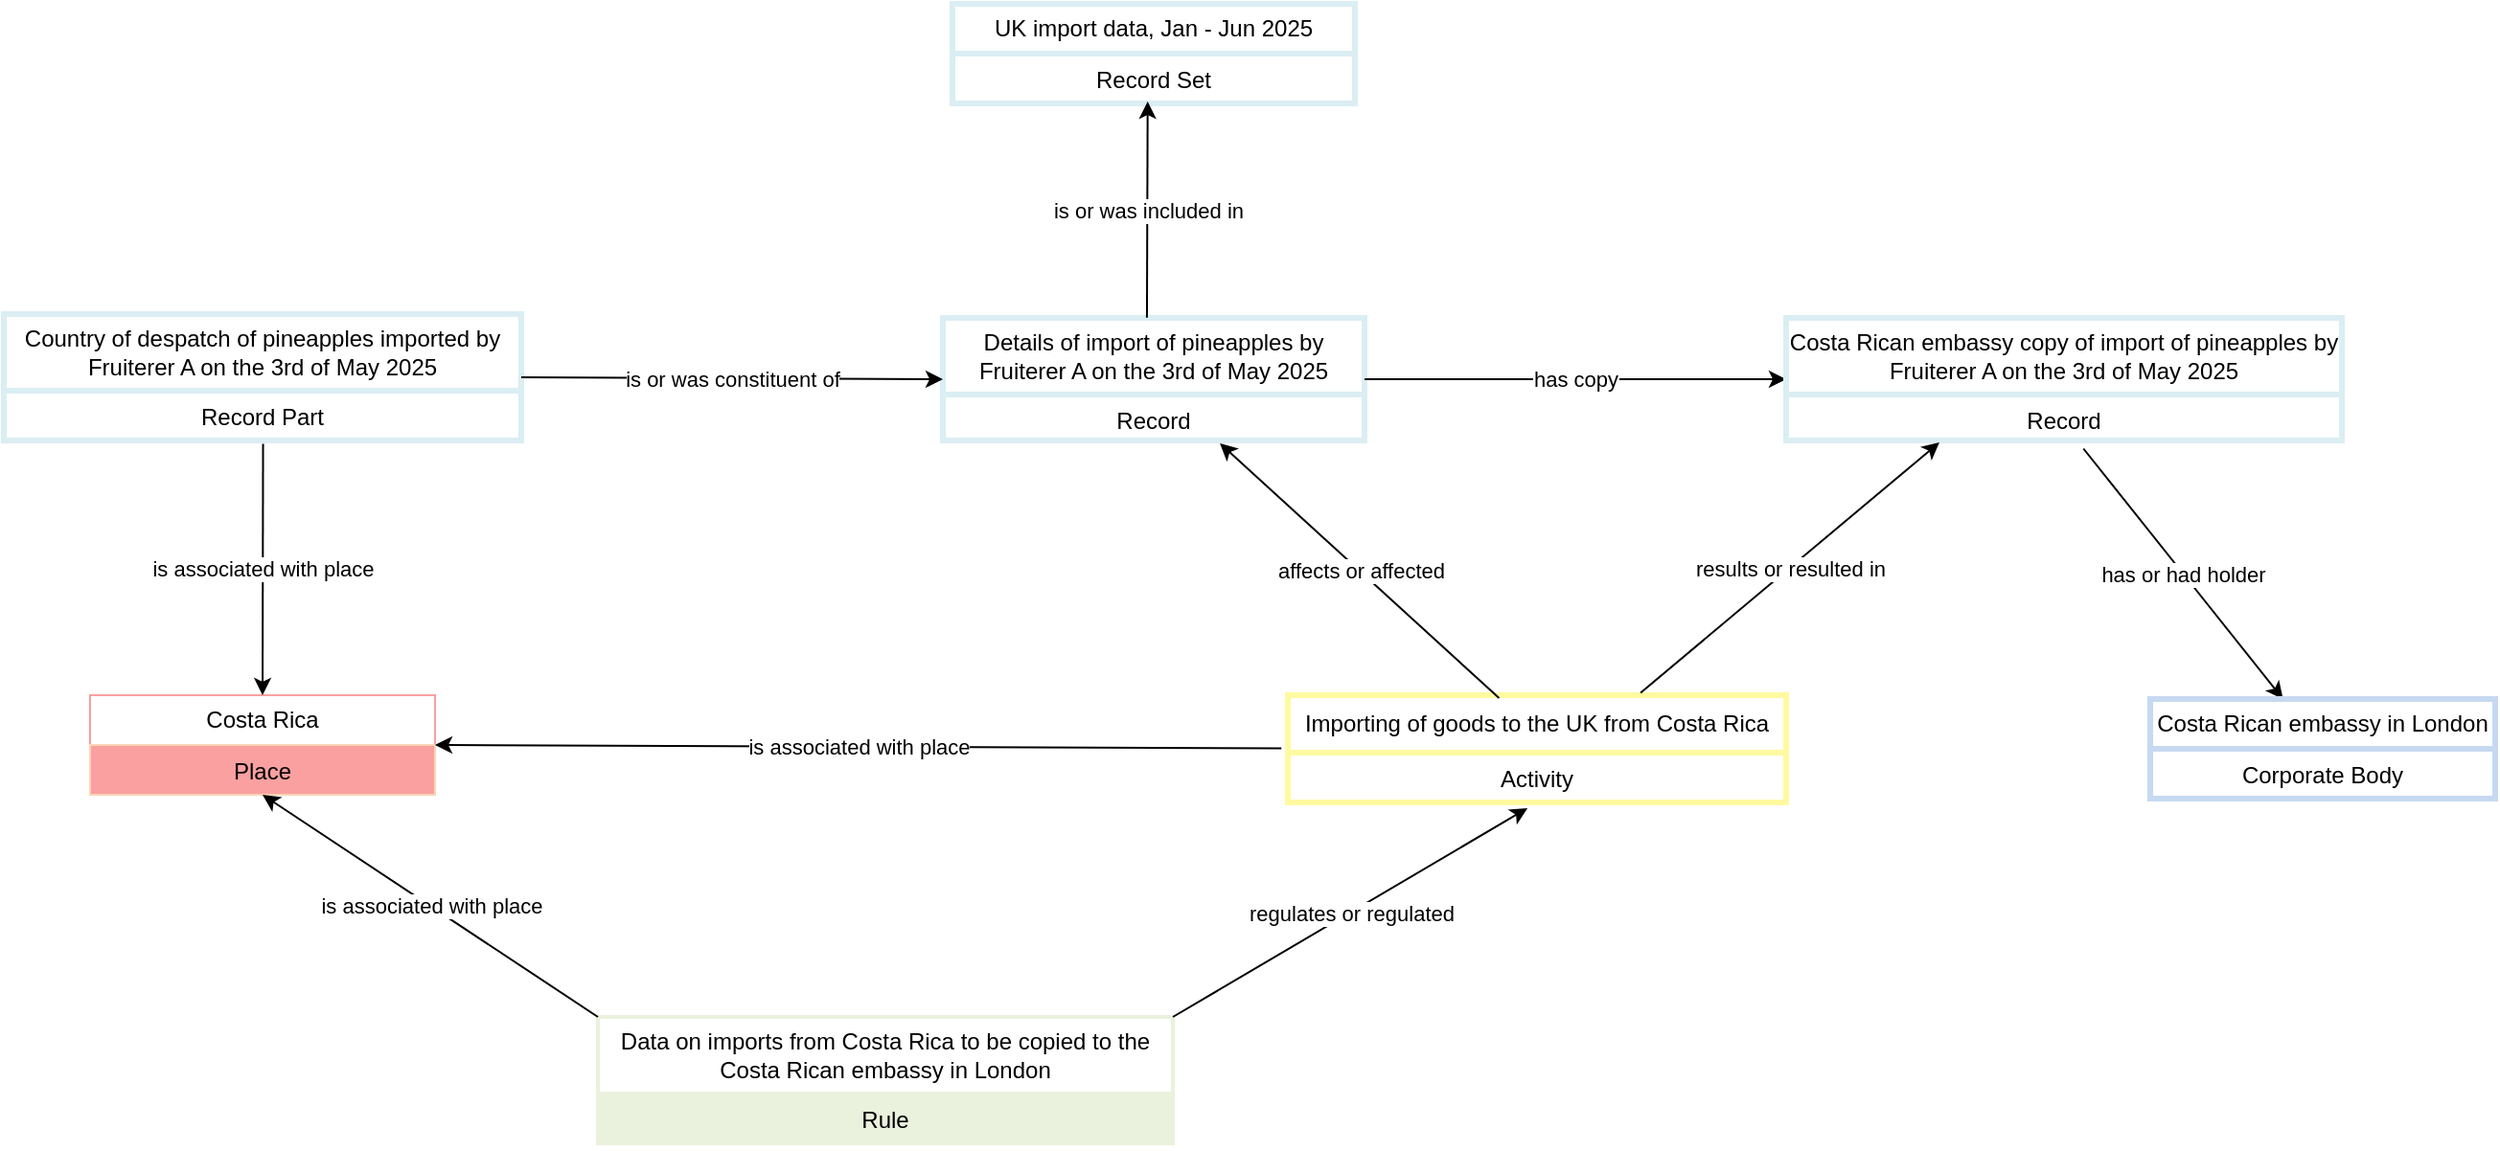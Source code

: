 <mxfile version="28.2.7">
  <diagram name="Page-1" id="gD_oswIPVhmendxxoWTu">
    <mxGraphModel dx="1167" dy="596" grid="1" gridSize="10" guides="1" tooltips="1" connect="1" arrows="1" fold="1" page="1" pageScale="1" pageWidth="4681" pageHeight="3300" math="0" shadow="0">
      <root>
        <mxCell id="0" />
        <mxCell id="1" parent="0" />
        <mxCell id="1KNnokjcpxOvImdohz6O-1" value="UK import data, Jan - Jun 2025" style="swimlane;fontStyle=0;childLayout=stackLayout;horizontal=1;startSize=26;strokeColor=#DAEEF3;strokeWidth=3;fillColor=none;horizontalStack=0;resizeParent=1;resizeParentMax=0;resizeLast=0;collapsible=1;marginBottom=0;whiteSpace=wrap;html=1;" parent="1" vertex="1">
          <mxGeometry x="885" y="11" width="210" height="52" as="geometry" />
        </mxCell>
        <mxCell id="1KNnokjcpxOvImdohz6O-7" value="Record Set" style="text;strokeColor=#DAEEF3;strokeWidth=3;fillColor=none;align=center;verticalAlign=top;spacingLeft=4;spacingRight=4;overflow=hidden;rotatable=0;points=[[0,0.5],[1,0.5]];portConstraint=eastwest;whiteSpace=wrap;html=1;" parent="1KNnokjcpxOvImdohz6O-1" vertex="1">
          <mxGeometry y="26" width="210" height="26" as="geometry" />
        </mxCell>
        <mxCell id="z_VkaY4JEPrvHYw7quxx-1" value="Details of import of pineapples by Fruiterer A on the 3rd of May 2025" style="swimlane;fontStyle=0;childLayout=stackLayout;horizontal=1;startSize=40;strokeColor=#DAEEF3;strokeWidth=3;fillColor=none;horizontalStack=0;resizeParent=1;resizeParentMax=0;resizeLast=0;collapsible=1;marginBottom=0;whiteSpace=wrap;html=1;" parent="1" vertex="1">
          <mxGeometry x="880" y="175" width="220" height="64" as="geometry" />
        </mxCell>
        <mxCell id="z_VkaY4JEPrvHYw7quxx-2" value="Record" style="text;strokeColor=#DAEEF3;strokeWidth=3;fillColor=none;align=center;verticalAlign=top;spacingLeft=4;spacingRight=4;overflow=hidden;rotatable=0;points=[[0,0.5],[1,0.5]];portConstraint=eastwest;whiteSpace=wrap;html=1;" parent="z_VkaY4JEPrvHYw7quxx-1" vertex="1">
          <mxGeometry y="40" width="220" height="24" as="geometry" />
        </mxCell>
        <mxCell id="2DeLvdhZdxa3scJvV6O--1" value="" style="endArrow=classic;html=1;rounded=0;entryX=0.485;entryY=0.963;entryDx=0;entryDy=0;entryPerimeter=0;exitX=0.484;exitY=-0.002;exitDx=0;exitDy=0;exitPerimeter=0;" parent="1" source="z_VkaY4JEPrvHYw7quxx-1" target="1KNnokjcpxOvImdohz6O-7" edge="1">
          <mxGeometry relative="1" as="geometry">
            <mxPoint x="998" y="171" as="sourcePoint" />
            <mxPoint x="651" y="213" as="targetPoint" />
          </mxGeometry>
        </mxCell>
        <mxCell id="2DeLvdhZdxa3scJvV6O--2" value="is or was included in" style="edgeLabel;resizable=0;html=1;;align=center;verticalAlign=middle;" parent="2DeLvdhZdxa3scJvV6O--1" connectable="0" vertex="1">
          <mxGeometry relative="1" as="geometry" />
        </mxCell>
        <mxCell id="3OjV7-LwKeenVDGuTnR--3" value="Country of despatch of pineapples imported by Fruiterer A on the 3rd of May 2025" style="swimlane;fontStyle=0;childLayout=stackLayout;horizontal=1;startSize=40;strokeColor=#DAEEF3;strokeWidth=3;fillColor=none;horizontalStack=0;resizeParent=1;resizeParentMax=0;resizeLast=0;collapsible=1;marginBottom=0;whiteSpace=wrap;html=1;" parent="1" vertex="1">
          <mxGeometry x="390" y="173" width="270" height="66" as="geometry" />
        </mxCell>
        <mxCell id="3OjV7-LwKeenVDGuTnR--4" value="Record Part" style="text;strokeColor=#DAEEF3;strokeWidth=3;fillColor=none;align=center;verticalAlign=top;spacingLeft=4;spacingRight=4;overflow=hidden;rotatable=0;points=[[0,0.5],[1,0.5]];portConstraint=eastwest;whiteSpace=wrap;html=1;" parent="3OjV7-LwKeenVDGuTnR--3" vertex="1">
          <mxGeometry y="40" width="270" height="26" as="geometry" />
        </mxCell>
        <mxCell id="3OjV7-LwKeenVDGuTnR--6" value="Costa Rica" style="swimlane;fontStyle=0;childLayout=stackLayout;horizontal=1;startSize=26;strokeColor=#FAA0A0;fillColor=none;horizontalStack=0;resizeParent=1;resizeParentMax=0;resizeLast=0;collapsible=1;marginBottom=0;whiteSpace=wrap;html=1;" parent="1" vertex="1">
          <mxGeometry x="435" y="372" width="180" height="52" as="geometry" />
        </mxCell>
        <mxCell id="3OjV7-LwKeenVDGuTnR--7" value="Place" style="text;strokeColor=#FBD5B5;fillColor=#FAA0A0;align=center;verticalAlign=top;spacingLeft=4;spacingRight=4;overflow=hidden;rotatable=0;points=[[0,0.5],[1,0.5]];portConstraint=eastwest;whiteSpace=wrap;html=1;" parent="3OjV7-LwKeenVDGuTnR--6" vertex="1">
          <mxGeometry y="26" width="180" height="26" as="geometry" />
        </mxCell>
        <mxCell id="3OjV7-LwKeenVDGuTnR--9" value="" style="endArrow=classic;html=1;rounded=0;exitX=1;exitY=0.5;exitDx=0;exitDy=0;entryX=0;entryY=0.5;entryDx=0;entryDy=0;" parent="1" source="3OjV7-LwKeenVDGuTnR--3" target="z_VkaY4JEPrvHYw7quxx-1" edge="1">
          <mxGeometry relative="1" as="geometry">
            <mxPoint x="1132" y="400" as="sourcePoint" />
            <mxPoint x="1020" y="210" as="targetPoint" />
          </mxGeometry>
        </mxCell>
        <mxCell id="3OjV7-LwKeenVDGuTnR--10" value="is or was constituent of" style="edgeLabel;resizable=0;html=1;;align=center;verticalAlign=middle;" parent="3OjV7-LwKeenVDGuTnR--9" connectable="0" vertex="1">
          <mxGeometry relative="1" as="geometry" />
        </mxCell>
        <mxCell id="YwInSzJZS02sovpQlkrH-8" value="" style="endArrow=classic;html=1;rounded=0;entryX=0.5;entryY=0;entryDx=0;entryDy=0;exitX=0.501;exitY=1.067;exitDx=0;exitDy=0;exitPerimeter=0;" parent="1" edge="1" target="3OjV7-LwKeenVDGuTnR--6" source="3OjV7-LwKeenVDGuTnR--4">
          <mxGeometry relative="1" as="geometry">
            <mxPoint x="699" y="432" as="sourcePoint" />
            <mxPoint x="490" y="430" as="targetPoint" />
          </mxGeometry>
        </mxCell>
        <mxCell id="YwInSzJZS02sovpQlkrH-9" value="is associated with place" style="edgeLabel;resizable=0;html=1;;align=center;verticalAlign=middle;" parent="YwInSzJZS02sovpQlkrH-8" connectable="0" vertex="1">
          <mxGeometry relative="1" as="geometry" />
        </mxCell>
        <mxCell id="ayXayVruHbEbQBrlT62j-1" value="Data on imports from Costa Rica to be copied to the Costa Rican embassy in London" style="swimlane;fontStyle=0;childLayout=stackLayout;horizontal=1;startSize=40;strokeColor=#EAF1DD;strokeWidth=2;fillColor=none;horizontalStack=0;resizeParent=1;resizeParentMax=0;resizeLast=0;collapsible=1;marginBottom=0;whiteSpace=wrap;html=1;" parent="1" vertex="1">
          <mxGeometry x="700" y="540" width="300" height="66" as="geometry" />
        </mxCell>
        <mxCell id="ayXayVruHbEbQBrlT62j-2" value="Rule&lt;div&gt;&lt;br&gt;&lt;/div&gt;" style="text;strokeColor=#EAF1DD;strokeWidth=2;fillColor=#EAF1DD;align=center;verticalAlign=top;spacingLeft=4;spacingRight=4;overflow=hidden;rotatable=0;points=[[0,0.5],[1,0.5]];portConstraint=eastwest;whiteSpace=wrap;html=1;" parent="ayXayVruHbEbQBrlT62j-1" vertex="1">
          <mxGeometry y="40" width="300" height="26" as="geometry" />
        </mxCell>
        <mxCell id="ayXayVruHbEbQBrlT62j-3" value="" style="endArrow=classic;html=1;rounded=0;entryX=0.5;entryY=1;entryDx=0;entryDy=0;exitX=0;exitY=0;exitDx=0;exitDy=0;" parent="1" source="ayXayVruHbEbQBrlT62j-1" target="3OjV7-LwKeenVDGuTnR--6" edge="1">
          <mxGeometry relative="1" as="geometry">
            <mxPoint x="749" y="582" as="sourcePoint" />
            <mxPoint x="490" y="456" as="targetPoint" />
          </mxGeometry>
        </mxCell>
        <mxCell id="ayXayVruHbEbQBrlT62j-4" value="is associated with place" style="edgeLabel;resizable=0;html=1;;align=center;verticalAlign=middle;" parent="ayXayVruHbEbQBrlT62j-3" connectable="0" vertex="1">
          <mxGeometry relative="1" as="geometry" />
        </mxCell>
        <mxCell id="ayXayVruHbEbQBrlT62j-5" value="" style="endArrow=classic;html=1;rounded=0;exitX=1;exitY=0;exitDx=0;exitDy=0;entryX=0.481;entryY=1.115;entryDx=0;entryDy=0;entryPerimeter=0;" parent="1" source="ayXayVruHbEbQBrlT62j-1" target="ayXayVruHbEbQBrlT62j-8" edge="1">
          <mxGeometry relative="1" as="geometry">
            <mxPoint x="1010" y="610" as="sourcePoint" />
            <mxPoint x="1210" y="500" as="targetPoint" />
          </mxGeometry>
        </mxCell>
        <mxCell id="ayXayVruHbEbQBrlT62j-6" value="regulates or regulated" style="edgeLabel;resizable=0;html=1;;align=center;verticalAlign=middle;" parent="ayXayVruHbEbQBrlT62j-5" connectable="0" vertex="1">
          <mxGeometry relative="1" as="geometry" />
        </mxCell>
        <mxCell id="ayXayVruHbEbQBrlT62j-7" value="Importing of goods to the UK from Costa Rica" style="swimlane;fontStyle=0;childLayout=stackLayout;horizontal=1;startSize=30;strokeColor=#FFFAA0;strokeWidth=3;fillColor=none;horizontalStack=0;resizeParent=1;resizeParentMax=0;resizeLast=0;collapsible=1;marginBottom=0;whiteSpace=wrap;html=1;" parent="1" vertex="1">
          <mxGeometry x="1060" y="372" width="260" height="56" as="geometry" />
        </mxCell>
        <mxCell id="ayXayVruHbEbQBrlT62j-8" value="Activity" style="text;strokeColor=#FFFAA0;strokeWidth=3;fillColor=none;align=center;verticalAlign=top;spacingLeft=4;spacingRight=4;overflow=hidden;rotatable=0;points=[[0,0.5],[1,0.5]];portConstraint=eastwest;whiteSpace=wrap;html=1;" parent="ayXayVruHbEbQBrlT62j-7" vertex="1">
          <mxGeometry y="30" width="260" height="26" as="geometry" />
        </mxCell>
        <mxCell id="ayXayVruHbEbQBrlT62j-11" value="" style="endArrow=classic;html=1;rounded=0;exitX=1;exitY=0.5;exitDx=0;exitDy=0;entryX=0;entryY=0.5;entryDx=0;entryDy=0;" parent="1" source="z_VkaY4JEPrvHYw7quxx-1" target="ayXayVruHbEbQBrlT62j-13" edge="1">
          <mxGeometry relative="1" as="geometry">
            <mxPoint x="1250" y="215.37" as="sourcePoint" />
            <mxPoint x="1390" y="215.37" as="targetPoint" />
          </mxGeometry>
        </mxCell>
        <mxCell id="ayXayVruHbEbQBrlT62j-12" value="has copy" style="edgeLabel;resizable=0;html=1;;align=center;verticalAlign=middle;" parent="ayXayVruHbEbQBrlT62j-11" connectable="0" vertex="1">
          <mxGeometry relative="1" as="geometry" />
        </mxCell>
        <mxCell id="ayXayVruHbEbQBrlT62j-13" value="Costa Rican embassy copy of import of pineapples by Fruiterer A on the 3rd of May 2025" style="swimlane;fontStyle=0;childLayout=stackLayout;horizontal=1;startSize=40;strokeColor=#DAEEF3;strokeWidth=3;fillColor=none;horizontalStack=0;resizeParent=1;resizeParentMax=0;resizeLast=0;collapsible=1;marginBottom=0;whiteSpace=wrap;html=1;" parent="1" vertex="1">
          <mxGeometry x="1320" y="175" width="290" height="64" as="geometry" />
        </mxCell>
        <mxCell id="ayXayVruHbEbQBrlT62j-14" value="Record" style="text;strokeColor=#DAEEF3;strokeWidth=3;fillColor=none;align=center;verticalAlign=top;spacingLeft=4;spacingRight=4;overflow=hidden;rotatable=0;points=[[0,0.5],[1,0.5]];portConstraint=eastwest;whiteSpace=wrap;html=1;" parent="ayXayVruHbEbQBrlT62j-13" vertex="1">
          <mxGeometry y="40" width="290" height="24" as="geometry" />
        </mxCell>
        <mxCell id="ayXayVruHbEbQBrlT62j-15" value="" style="endArrow=classic;html=1;rounded=0;exitX=0.424;exitY=0.027;exitDx=0;exitDy=0;entryX=0.657;entryY=1.062;entryDx=0;entryDy=0;entryPerimeter=0;exitPerimeter=0;" parent="1" source="ayXayVruHbEbQBrlT62j-7" target="z_VkaY4JEPrvHYw7quxx-2" edge="1">
          <mxGeometry relative="1" as="geometry">
            <mxPoint x="1210" y="270" as="sourcePoint" />
            <mxPoint x="1400" y="270" as="targetPoint" />
          </mxGeometry>
        </mxCell>
        <mxCell id="ayXayVruHbEbQBrlT62j-16" value="affects or affected" style="edgeLabel;resizable=0;html=1;;align=center;verticalAlign=middle;" parent="ayXayVruHbEbQBrlT62j-15" connectable="0" vertex="1">
          <mxGeometry relative="1" as="geometry" />
        </mxCell>
        <mxCell id="ayXayVruHbEbQBrlT62j-17" value="" style="endArrow=classic;html=1;rounded=0;exitX=0.708;exitY=-0.022;exitDx=0;exitDy=0;exitPerimeter=0;" parent="1" source="ayXayVruHbEbQBrlT62j-7" edge="1">
          <mxGeometry relative="1" as="geometry">
            <mxPoint x="1478" y="441" as="sourcePoint" />
            <mxPoint x="1400" y="240" as="targetPoint" />
          </mxGeometry>
        </mxCell>
        <mxCell id="ayXayVruHbEbQBrlT62j-18" value="results or resulted in" style="edgeLabel;resizable=0;html=1;;align=center;verticalAlign=middle;" parent="ayXayVruHbEbQBrlT62j-17" connectable="0" vertex="1">
          <mxGeometry relative="1" as="geometry" />
        </mxCell>
        <mxCell id="ayXayVruHbEbQBrlT62j-19" value="" style="endArrow=classic;html=1;rounded=0;exitX=0.535;exitY=1.177;exitDx=0;exitDy=0;exitPerimeter=0;" parent="1" target="ayXayVruHbEbQBrlT62j-21" edge="1" source="ayXayVruHbEbQBrlT62j-14">
          <mxGeometry relative="1" as="geometry">
            <mxPoint x="1580" y="246" as="sourcePoint" />
            <mxPoint x="1585" y="400" as="targetPoint" />
          </mxGeometry>
        </mxCell>
        <mxCell id="ayXayVruHbEbQBrlT62j-20" value="has or had holder" style="edgeLabel;resizable=0;html=1;;align=center;verticalAlign=middle;" parent="ayXayVruHbEbQBrlT62j-19" connectable="0" vertex="1">
          <mxGeometry relative="1" as="geometry" />
        </mxCell>
        <mxCell id="ayXayVruHbEbQBrlT62j-21" value="Costa Rican embassy in London" style="swimlane;fontStyle=0;childLayout=stackLayout;horizontal=1;startSize=26;strokeColor=#C6D9F1;strokeWidth=3;fillColor=none;horizontalStack=0;resizeParent=1;resizeParentMax=0;resizeLast=0;collapsible=1;marginBottom=0;whiteSpace=wrap;html=1;" parent="1" vertex="1">
          <mxGeometry x="1510" y="374" width="180" height="52" as="geometry" />
        </mxCell>
        <mxCell id="ayXayVruHbEbQBrlT62j-22" value="Corporate Body" style="text;strokeColor=#C6D9F1;strokeWidth=3;fillColor=none;align=center;verticalAlign=top;spacingLeft=4;spacingRight=4;overflow=hidden;rotatable=0;points=[[0,0.5],[1,0.5]];portConstraint=eastwest;whiteSpace=wrap;html=1;" parent="ayXayVruHbEbQBrlT62j-21" vertex="1">
          <mxGeometry y="26" width="180" height="26" as="geometry" />
        </mxCell>
        <mxCell id="IfYc7XCii6Fm3Litd8__-2" value="" style="endArrow=classic;html=1;rounded=0;entryX=1;entryY=0.5;entryDx=0;entryDy=0;exitX=-0.013;exitY=-0.085;exitDx=0;exitDy=0;exitPerimeter=0;" edge="1" parent="1" source="ayXayVruHbEbQBrlT62j-8" target="3OjV7-LwKeenVDGuTnR--6">
          <mxGeometry relative="1" as="geometry">
            <mxPoint x="895" y="581" as="sourcePoint" />
            <mxPoint x="700" y="374" as="targetPoint" />
          </mxGeometry>
        </mxCell>
        <mxCell id="IfYc7XCii6Fm3Litd8__-3" value="is associated with place" style="edgeLabel;resizable=0;html=1;;align=center;verticalAlign=middle;" connectable="0" vertex="1" parent="IfYc7XCii6Fm3Litd8__-2">
          <mxGeometry relative="1" as="geometry" />
        </mxCell>
      </root>
    </mxGraphModel>
  </diagram>
</mxfile>
